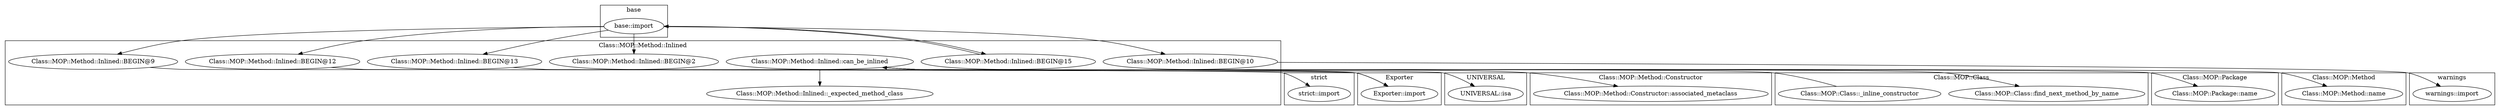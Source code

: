 digraph {
graph [overlap=false]
subgraph cluster_UNIVERSAL {
	label="UNIVERSAL";
	"UNIVERSAL::isa";
}
subgraph cluster_base {
	label="base";
	"base::import";
}
subgraph cluster_Class_MOP_Method_Constructor {
	label="Class::MOP::Method::Constructor";
	"Class::MOP::Method::Constructor::associated_metaclass";
}
subgraph cluster_Exporter {
	label="Exporter";
	"Exporter::import";
}
subgraph cluster_warnings {
	label="warnings";
	"warnings::import";
}
subgraph cluster_Class_MOP_Method_Inlined {
	label="Class::MOP::Method::Inlined";
	"Class::MOP::Method::Inlined::BEGIN@9";
	"Class::MOP::Method::Inlined::BEGIN@12";
	"Class::MOP::Method::Inlined::BEGIN@2";
	"Class::MOP::Method::Inlined::BEGIN@13";
	"Class::MOP::Method::Inlined::_expected_method_class";
	"Class::MOP::Method::Inlined::can_be_inlined";
	"Class::MOP::Method::Inlined::BEGIN@15";
	"Class::MOP::Method::Inlined::BEGIN@10";
}
subgraph cluster_strict {
	label="strict";
	"strict::import";
}
subgraph cluster_Class_MOP_Class {
	label="Class::MOP::Class";
	"Class::MOP::Class::find_next_method_by_name";
	"Class::MOP::Class::_inline_constructor";
}
subgraph cluster_Class_MOP_Package {
	label="Class::MOP::Package";
	"Class::MOP::Package::name";
}
subgraph cluster_Class_MOP_Method {
	label="Class::MOP::Method";
	"Class::MOP::Method::name";
}
"Class::MOP::Method::Inlined::BEGIN@13" -> "Exporter::import";
"Class::MOP::Method::Inlined::BEGIN@12" -> "Exporter::import";
"base::import" -> "Class::MOP::Method::Inlined::BEGIN@13";
"base::import" -> "Class::MOP::Method::Inlined::BEGIN@9";
"base::import" -> "Class::MOP::Method::Inlined::BEGIN@2";
"Class::MOP::Class::_inline_constructor" -> "Class::MOP::Method::Inlined::can_be_inlined";
"Class::MOP::Method::Inlined::can_be_inlined" -> "Class::MOP::Method::Constructor::associated_metaclass";
"base::import" -> "Class::MOP::Method::Inlined::BEGIN@12";
"Class::MOP::Method::Inlined::can_be_inlined" -> "Class::MOP::Method::name";
"Class::MOP::Method::Inlined::BEGIN@15" -> "base::import";
"Class::MOP::Method::Inlined::BEGIN@10" -> "warnings::import";
"base::import" -> "Class::MOP::Method::Inlined::BEGIN@15";
"Class::MOP::Method::Inlined::can_be_inlined" -> "Class::MOP::Package::name";
"Class::MOP::Method::Inlined::BEGIN@9" -> "strict::import";
"Class::MOP::Method::Inlined::can_be_inlined" -> "Class::MOP::Method::Inlined::_expected_method_class";
"base::import" -> "Class::MOP::Method::Inlined::BEGIN@10";
"Class::MOP::Method::Inlined::can_be_inlined" -> "UNIVERSAL::isa";
"Class::MOP::Method::Inlined::can_be_inlined" -> "Class::MOP::Class::find_next_method_by_name";
}
